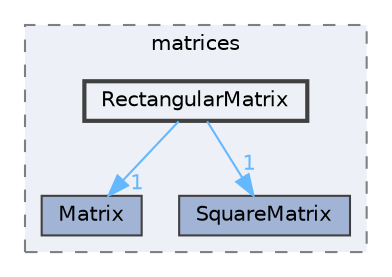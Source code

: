 digraph "src/OpenFOAM/matrices/RectangularMatrix"
{
 // LATEX_PDF_SIZE
  bgcolor="transparent";
  edge [fontname=Helvetica,fontsize=10,labelfontname=Helvetica,labelfontsize=10];
  node [fontname=Helvetica,fontsize=10,shape=box,height=0.2,width=0.4];
  compound=true
  subgraph clusterdir_b07477ab37bc0cd7eb28fb569c691c21 {
    graph [ bgcolor="#edf0f7", pencolor="grey50", label="matrices", fontname=Helvetica,fontsize=10 style="filled,dashed", URL="dir_b07477ab37bc0cd7eb28fb569c691c21.html",tooltip=""]
  dir_14ee30411da660ce7a4c0e27a888c3fd [label="Matrix", fillcolor="#a2b4d6", color="grey25", style="filled", URL="dir_14ee30411da660ce7a4c0e27a888c3fd.html",tooltip=""];
  dir_9de91893ed1140d312544af919035e0c [label="SquareMatrix", fillcolor="#a2b4d6", color="grey25", style="filled", URL="dir_9de91893ed1140d312544af919035e0c.html",tooltip=""];
  dir_82024ecf96c7e84d47860642f57ace9e [label="RectangularMatrix", fillcolor="#edf0f7", color="grey25", style="filled,bold", URL="dir_82024ecf96c7e84d47860642f57ace9e.html",tooltip=""];
  }
  dir_82024ecf96c7e84d47860642f57ace9e->dir_14ee30411da660ce7a4c0e27a888c3fd [headlabel="1", labeldistance=1.5 headhref="dir_003261_002334.html" href="dir_003261_002334.html" color="steelblue1" fontcolor="steelblue1"];
  dir_82024ecf96c7e84d47860642f57ace9e->dir_9de91893ed1140d312544af919035e0c [headlabel="1", labeldistance=1.5 headhref="dir_003261_003727.html" href="dir_003261_003727.html" color="steelblue1" fontcolor="steelblue1"];
}
